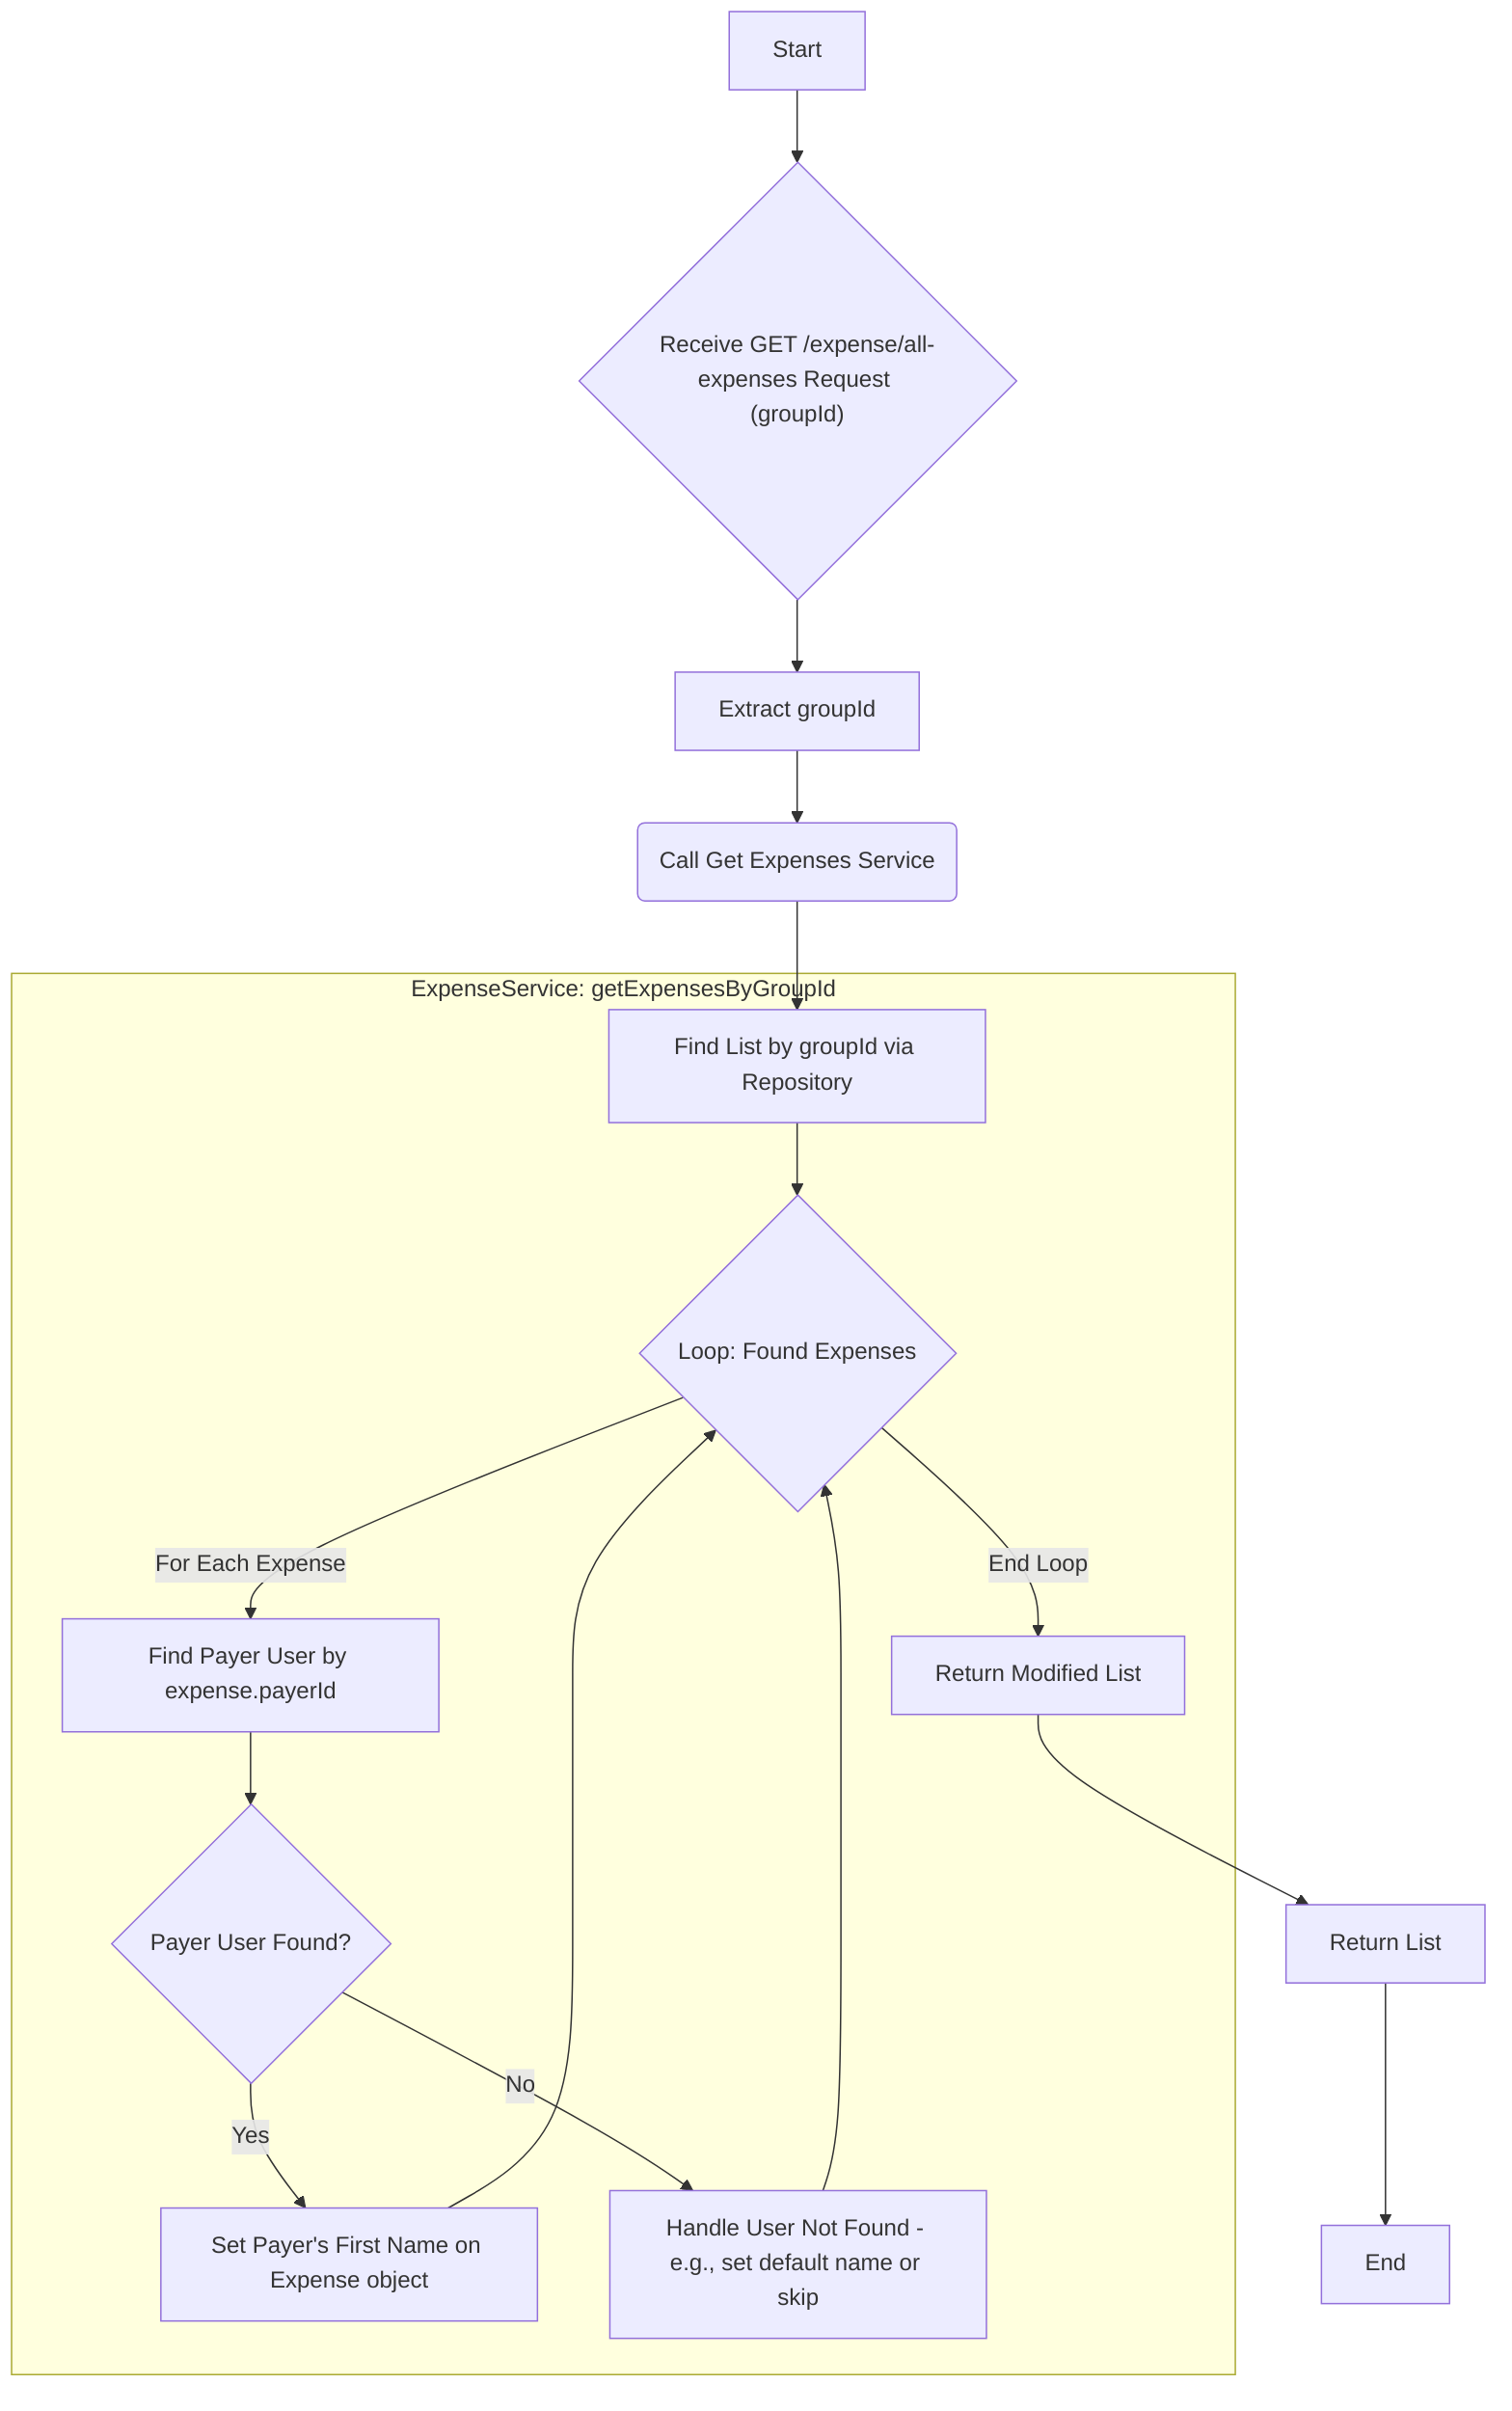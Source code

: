 graph TD
    A[Start] --> B{"Receive GET /expense/all-expenses Request (groupId)"};
    B --> C[Extract groupId];
    C --> D(Call Get Expenses Service);

subgraph "ExpenseService: getExpensesByGroupId"
E[Find List<Expense> by groupId via Repository];
E --> F{Loop: Found Expenses};
F -- For Each Expense --> G[Find Payer User by expense.payerId];
G --> H{Payer User Found?};
H -- Yes --> I[Set Payer's First Name on Expense object];
H -- No --> J[Handle User Not Found - e.g., set default name or skip];
I --> F;
J --> F;
F -- End Loop --> K[Return Modified List<Expense>];
end

D --> E;

K --> L[Return List<Expense>];
L --> Z[End];